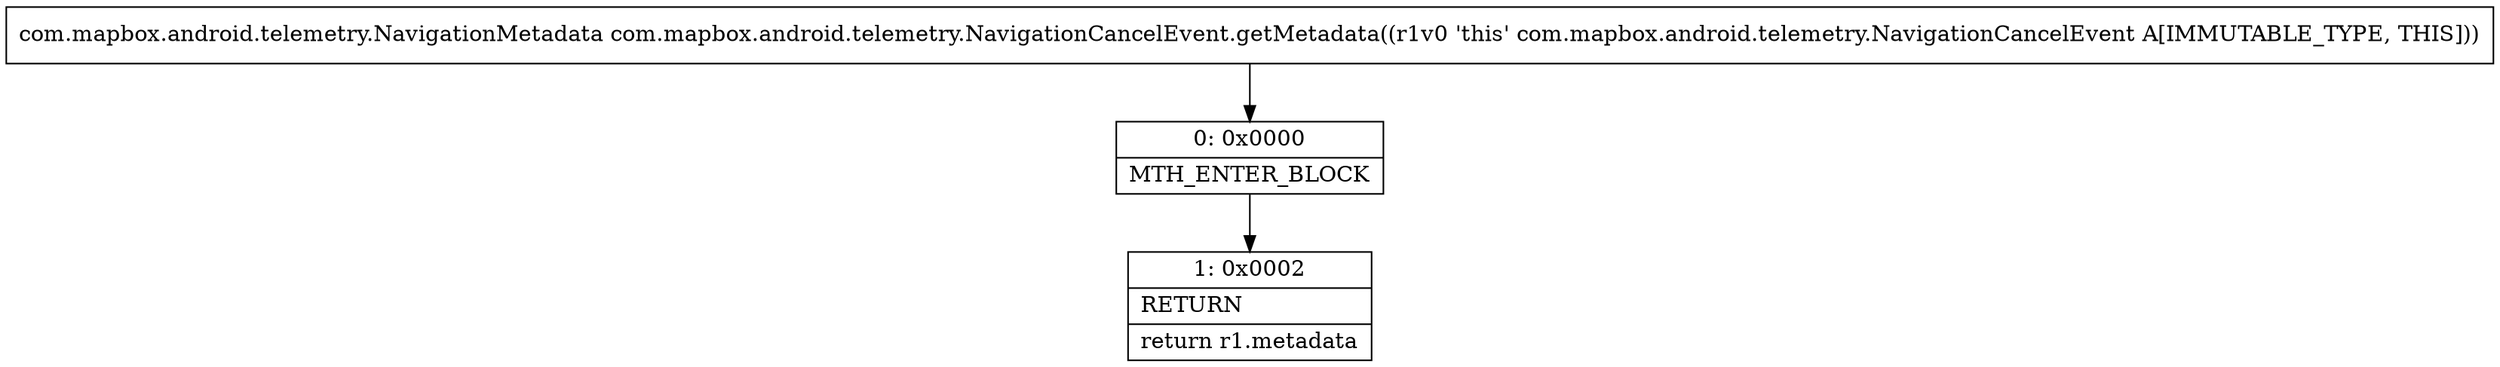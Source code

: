 digraph "CFG forcom.mapbox.android.telemetry.NavigationCancelEvent.getMetadata()Lcom\/mapbox\/android\/telemetry\/NavigationMetadata;" {
Node_0 [shape=record,label="{0\:\ 0x0000|MTH_ENTER_BLOCK\l}"];
Node_1 [shape=record,label="{1\:\ 0x0002|RETURN\l|return r1.metadata\l}"];
MethodNode[shape=record,label="{com.mapbox.android.telemetry.NavigationMetadata com.mapbox.android.telemetry.NavigationCancelEvent.getMetadata((r1v0 'this' com.mapbox.android.telemetry.NavigationCancelEvent A[IMMUTABLE_TYPE, THIS])) }"];
MethodNode -> Node_0;
Node_0 -> Node_1;
}

